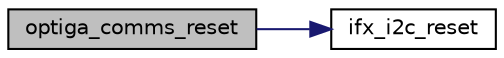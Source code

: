 digraph "optiga_comms_reset"
{
 // LATEX_PDF_SIZE
  edge [fontname="Helvetica",fontsize="10",labelfontname="Helvetica",labelfontsize="10"];
  node [fontname="Helvetica",fontsize="10",shape=record];
  rankdir="LR";
  Node1 [label="optiga_comms_reset",height=0.2,width=0.4,color="black", fillcolor="grey75", style="filled", fontcolor="black",tooltip="Resets the OPTIGA."];
  Node1 -> Node2 [color="midnightblue",fontsize="10",style="solid",fontname="Helvetica"];
  Node2 [label="ifx_i2c_reset",height=0.2,width=0.4,color="black", fillcolor="white", style="filled",URL="$de/db2/ifx__i2c_8c.html#a2e15b1b82649338ccb8e1fde8b812f9e",tooltip="Resets the I2C slave."];
}
